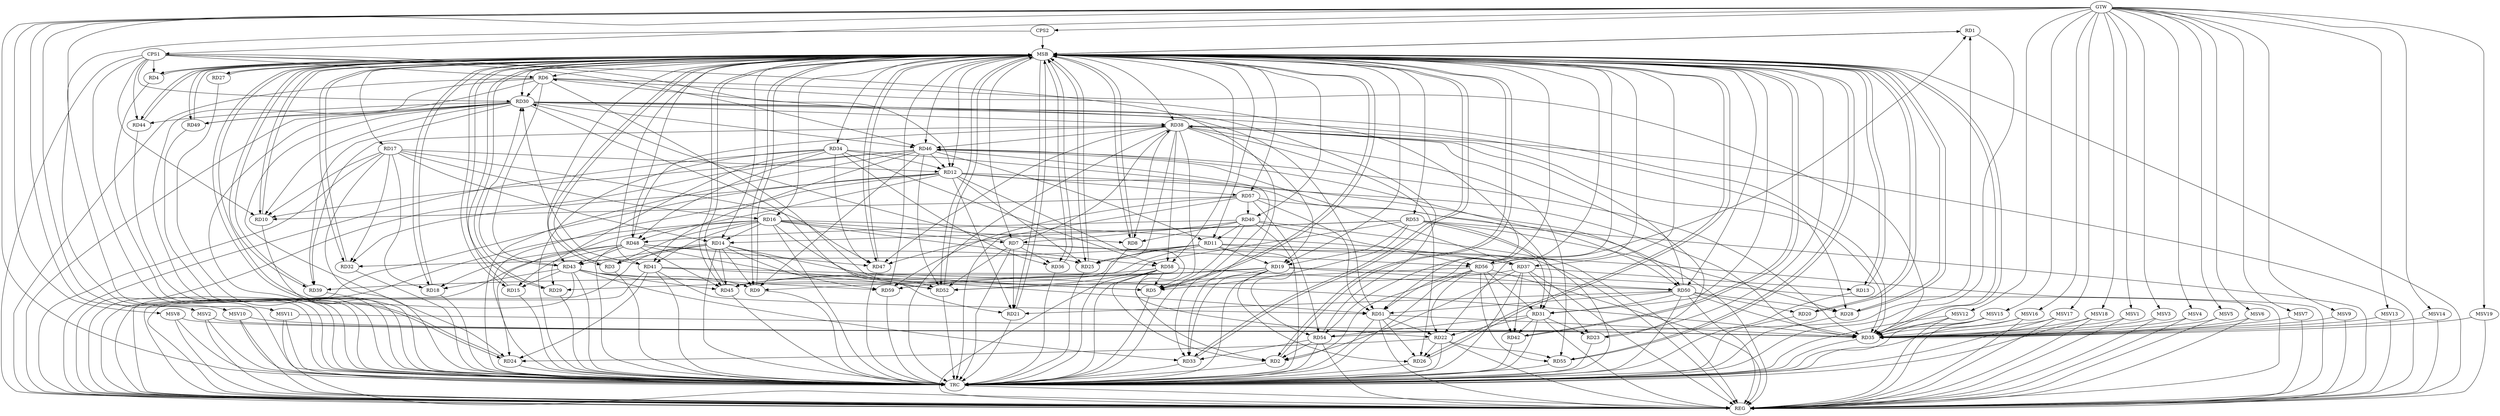 strict digraph G {
  RD1 [ label="RD1" ];
  RD2 [ label="RD2" ];
  RD3 [ label="RD3" ];
  RD4 [ label="RD4" ];
  RD5 [ label="RD5" ];
  RD6 [ label="RD6" ];
  RD7 [ label="RD7" ];
  RD8 [ label="RD8" ];
  RD9 [ label="RD9" ];
  RD10 [ label="RD10" ];
  RD11 [ label="RD11" ];
  RD12 [ label="RD12" ];
  RD13 [ label="RD13" ];
  RD14 [ label="RD14" ];
  RD15 [ label="RD15" ];
  RD16 [ label="RD16" ];
  RD17 [ label="RD17" ];
  RD18 [ label="RD18" ];
  RD19 [ label="RD19" ];
  RD20 [ label="RD20" ];
  RD21 [ label="RD21" ];
  RD22 [ label="RD22" ];
  RD23 [ label="RD23" ];
  RD24 [ label="RD24" ];
  RD25 [ label="RD25" ];
  RD26 [ label="RD26" ];
  RD27 [ label="RD27" ];
  RD28 [ label="RD28" ];
  RD29 [ label="RD29" ];
  RD30 [ label="RD30" ];
  RD31 [ label="RD31" ];
  RD32 [ label="RD32" ];
  RD33 [ label="RD33" ];
  RD34 [ label="RD34" ];
  RD35 [ label="RD35" ];
  RD36 [ label="RD36" ];
  RD37 [ label="RD37" ];
  RD38 [ label="RD38" ];
  RD39 [ label="RD39" ];
  RD40 [ label="RD40" ];
  RD41 [ label="RD41" ];
  RD42 [ label="RD42" ];
  RD43 [ label="RD43" ];
  RD44 [ label="RD44" ];
  RD45 [ label="RD45" ];
  RD46 [ label="RD46" ];
  RD47 [ label="RD47" ];
  RD48 [ label="RD48" ];
  RD49 [ label="RD49" ];
  RD50 [ label="RD50" ];
  RD51 [ label="RD51" ];
  RD52 [ label="RD52" ];
  RD53 [ label="RD53" ];
  RD54 [ label="RD54" ];
  RD55 [ label="RD55" ];
  RD56 [ label="RD56" ];
  RD57 [ label="RD57" ];
  RD58 [ label="RD58" ];
  RD59 [ label="RD59" ];
  CPS1 [ label="CPS1" ];
  CPS2 [ label="CPS2" ];
  GTW [ label="GTW" ];
  REG [ label="REG" ];
  MSB [ label="MSB" ];
  TRC [ label="TRC" ];
  MSV1 [ label="MSV1" ];
  MSV2 [ label="MSV2" ];
  MSV3 [ label="MSV3" ];
  MSV4 [ label="MSV4" ];
  MSV5 [ label="MSV5" ];
  MSV6 [ label="MSV6" ];
  MSV7 [ label="MSV7" ];
  MSV8 [ label="MSV8" ];
  MSV9 [ label="MSV9" ];
  MSV10 [ label="MSV10" ];
  MSV11 [ label="MSV11" ];
  MSV12 [ label="MSV12" ];
  MSV13 [ label="MSV13" ];
  MSV14 [ label="MSV14" ];
  MSV15 [ label="MSV15" ];
  MSV16 [ label="MSV16" ];
  MSV17 [ label="MSV17" ];
  MSV18 [ label="MSV18" ];
  MSV19 [ label="MSV19" ];
  RD54 -> RD1;
  RD56 -> RD1;
  RD12 -> RD2;
  RD37 -> RD2;
  RD54 -> RD2;
  RD56 -> RD2;
  RD58 -> RD2;
  RD14 -> RD3;
  RD16 -> RD3;
  RD14 -> RD5;
  RD19 -> RD5;
  RD38 -> RD5;
  RD41 -> RD5;
  RD53 -> RD5;
  RD58 -> RD5;
  RD6 -> RD30;
  RD6 -> RD35;
  RD6 -> RD43;
  RD6 -> RD49;
  RD6 -> RD51;
  RD6 -> RD52;
  RD54 -> RD6;
  RD16 -> RD7;
  RD7 -> RD21;
  RD7 -> RD30;
  RD7 -> RD36;
  RD7 -> RD38;
  RD40 -> RD7;
  RD7 -> RD52;
  RD7 -> RD56;
  RD16 -> RD8;
  RD38 -> RD8;
  RD40 -> RD8;
  RD11 -> RD9;
  RD14 -> RD9;
  RD43 -> RD9;
  RD46 -> RD9;
  RD17 -> RD10;
  RD30 -> RD10;
  RD46 -> RD10;
  RD57 -> RD10;
  RD11 -> RD19;
  RD11 -> RD25;
  RD11 -> RD32;
  RD11 -> RD37;
  RD40 -> RD11;
  RD11 -> RD45;
  RD46 -> RD11;
  RD17 -> RD12;
  RD12 -> RD21;
  RD12 -> RD25;
  RD12 -> RD31;
  RD12 -> RD32;
  RD34 -> RD12;
  RD12 -> RD35;
  RD46 -> RD12;
  RD12 -> RD48;
  RD12 -> RD57;
  RD37 -> RD13;
  RD16 -> RD14;
  RD17 -> RD14;
  RD14 -> RD43;
  RD14 -> RD45;
  RD14 -> RD51;
  RD53 -> RD14;
  RD14 -> RD59;
  RD43 -> RD15;
  RD48 -> RD15;
  RD17 -> RD16;
  RD16 -> RD24;
  RD16 -> RD37;
  RD16 -> RD41;
  RD16 -> RD52;
  RD16 -> RD58;
  RD17 -> RD18;
  RD17 -> RD32;
  RD17 -> RD47;
  RD43 -> RD18;
  RD48 -> RD18;
  RD19 -> RD26;
  RD19 -> RD33;
  RD38 -> RD19;
  RD19 -> RD39;
  RD19 -> RD45;
  RD19 -> RD50;
  RD53 -> RD19;
  RD19 -> RD59;
  RD50 -> RD20;
  RD30 -> RD21;
  RD50 -> RD21;
  RD22 -> RD24;
  RD22 -> RD26;
  RD31 -> RD22;
  RD51 -> RD22;
  RD22 -> RD55;
  RD56 -> RD22;
  RD58 -> RD22;
  RD31 -> RD23;
  RD37 -> RD23;
  RD38 -> RD23;
  RD30 -> RD24;
  RD41 -> RD24;
  RD38 -> RD25;
  RD48 -> RD25;
  RD38 -> RD26;
  RD51 -> RD26;
  RD30 -> RD28;
  RD50 -> RD28;
  RD53 -> RD28;
  RD34 -> RD29;
  RD37 -> RD29;
  RD30 -> RD35;
  RD30 -> RD38;
  RD30 -> RD39;
  RD41 -> RD30;
  RD43 -> RD30;
  RD30 -> RD44;
  RD30 -> RD46;
  RD30 -> RD49;
  RD30 -> RD51;
  RD31 -> RD42;
  RD50 -> RD31;
  RD53 -> RD31;
  RD31 -> RD54;
  RD56 -> RD31;
  RD43 -> RD33;
  RD46 -> RD33;
  RD54 -> RD33;
  RD34 -> RD36;
  RD34 -> RD47;
  RD34 -> RD48;
  RD34 -> RD50;
  RD34 -> RD58;
  RD38 -> RD35;
  RD41 -> RD35;
  RD46 -> RD35;
  RD50 -> RD35;
  RD51 -> RD35;
  RD37 -> RD42;
  RD37 -> RD46;
  RD38 -> RD39;
  RD38 -> RD46;
  RD38 -> RD47;
  RD48 -> RD38;
  RD50 -> RD38;
  RD38 -> RD55;
  RD38 -> RD58;
  RD40 -> RD48;
  RD40 -> RD54;
  RD40 -> RD56;
  RD57 -> RD40;
  RD46 -> RD41;
  RD41 -> RD51;
  RD56 -> RD42;
  RD43 -> RD45;
  RD48 -> RD43;
  RD43 -> RD59;
  RD48 -> RD45;
  RD58 -> RD45;
  RD46 -> RD50;
  RD46 -> RD52;
  RD48 -> RD47;
  RD53 -> RD47;
  RD48 -> RD52;
  RD50 -> RD51;
  RD58 -> RD50;
  RD57 -> RD51;
  RD53 -> RD52;
  RD56 -> RD52;
  RD57 -> RD54;
  RD56 -> RD55;
  RD57 -> RD59;
  CPS1 -> RD10;
  CPS1 -> RD33;
  CPS1 -> RD4;
  CPS1 -> RD6;
  CPS1 -> RD44;
  CPS1 -> RD30;
  CPS1 -> RD46;
  CPS1 -> RD12;
  GTW -> CPS1;
  GTW -> CPS2;
  RD6 -> REG;
  RD7 -> REG;
  RD11 -> REG;
  RD12 -> REG;
  RD14 -> REG;
  RD16 -> REG;
  RD17 -> REG;
  RD19 -> REG;
  RD22 -> REG;
  RD30 -> REG;
  RD31 -> REG;
  RD34 -> REG;
  RD37 -> REG;
  RD38 -> REG;
  RD40 -> REG;
  RD41 -> REG;
  RD43 -> REG;
  RD46 -> REG;
  RD48 -> REG;
  RD50 -> REG;
  RD51 -> REG;
  RD53 -> REG;
  RD54 -> REG;
  RD56 -> REG;
  RD57 -> REG;
  RD58 -> REG;
  CPS1 -> REG;
  RD1 -> MSB;
  MSB -> RD7;
  MSB -> RD11;
  MSB -> RD46;
  MSB -> RD53;
  MSB -> REG;
  RD2 -> MSB;
  MSB -> RD14;
  MSB -> RD26;
  MSB -> RD27;
  RD3 -> MSB;
  MSB -> RD19;
  MSB -> RD24;
  MSB -> RD38;
  MSB -> RD49;
  RD4 -> MSB;
  MSB -> RD3;
  MSB -> RD8;
  MSB -> RD31;
  MSB -> RD42;
  RD5 -> MSB;
  MSB -> RD6;
  MSB -> RD16;
  MSB -> RD41;
  MSB -> RD43;
  MSB -> RD44;
  MSB -> RD50;
  RD8 -> MSB;
  MSB -> RD9;
  MSB -> RD29;
  RD9 -> MSB;
  MSB -> RD35;
  MSB -> RD36;
  MSB -> RD40;
  MSB -> RD45;
  MSB -> RD52;
  MSB -> RD57;
  RD10 -> MSB;
  MSB -> RD1;
  MSB -> RD54;
  RD13 -> MSB;
  MSB -> RD5;
  MSB -> RD48;
  MSB -> RD56;
  RD15 -> MSB;
  MSB -> RD4;
  MSB -> RD20;
  MSB -> RD21;
  MSB -> RD33;
  MSB -> RD55;
  RD18 -> MSB;
  MSB -> RD17;
  MSB -> RD39;
  RD20 -> MSB;
  MSB -> RD30;
  MSB -> RD37;
  RD21 -> MSB;
  MSB -> RD10;
  RD23 -> MSB;
  MSB -> RD18;
  MSB -> RD34;
  MSB -> RD51;
  RD24 -> MSB;
  RD25 -> MSB;
  RD26 -> MSB;
  MSB -> RD15;
  MSB -> RD32;
  RD27 -> MSB;
  RD28 -> MSB;
  MSB -> RD25;
  MSB -> RD47;
  RD29 -> MSB;
  MSB -> RD13;
  RD32 -> MSB;
  MSB -> RD28;
  RD33 -> MSB;
  MSB -> RD2;
  MSB -> RD12;
  MSB -> RD58;
  RD35 -> MSB;
  RD36 -> MSB;
  RD39 -> MSB;
  RD42 -> MSB;
  RD44 -> MSB;
  RD45 -> MSB;
  RD47 -> MSB;
  RD49 -> MSB;
  RD52 -> MSB;
  MSB -> RD22;
  RD55 -> MSB;
  RD59 -> MSB;
  CPS2 -> MSB;
  RD1 -> TRC;
  RD2 -> TRC;
  RD3 -> TRC;
  RD4 -> TRC;
  RD5 -> TRC;
  RD6 -> TRC;
  RD7 -> TRC;
  RD8 -> TRC;
  RD9 -> TRC;
  RD10 -> TRC;
  RD11 -> TRC;
  RD12 -> TRC;
  RD13 -> TRC;
  RD14 -> TRC;
  RD15 -> TRC;
  RD16 -> TRC;
  RD17 -> TRC;
  RD18 -> TRC;
  RD19 -> TRC;
  RD20 -> TRC;
  RD21 -> TRC;
  RD22 -> TRC;
  RD23 -> TRC;
  RD24 -> TRC;
  RD25 -> TRC;
  RD26 -> TRC;
  RD27 -> TRC;
  RD28 -> TRC;
  RD29 -> TRC;
  RD30 -> TRC;
  RD31 -> TRC;
  RD32 -> TRC;
  RD33 -> TRC;
  RD34 -> TRC;
  RD35 -> TRC;
  RD36 -> TRC;
  RD37 -> TRC;
  RD38 -> TRC;
  RD39 -> TRC;
  RD40 -> TRC;
  RD41 -> TRC;
  RD42 -> TRC;
  RD43 -> TRC;
  RD44 -> TRC;
  RD45 -> TRC;
  RD46 -> TRC;
  RD47 -> TRC;
  RD48 -> TRC;
  RD49 -> TRC;
  RD50 -> TRC;
  RD51 -> TRC;
  RD52 -> TRC;
  RD53 -> TRC;
  RD54 -> TRC;
  RD55 -> TRC;
  RD56 -> TRC;
  RD57 -> TRC;
  RD58 -> TRC;
  RD59 -> TRC;
  CPS1 -> TRC;
  CPS2 -> TRC;
  GTW -> TRC;
  TRC -> REG;
  MSV1 -> RD35;
  MSV2 -> RD35;
  MSV3 -> RD35;
  MSV4 -> RD35;
  GTW -> MSV1;
  MSV1 -> REG;
  GTW -> MSV2;
  MSV2 -> REG;
  MSV2 -> TRC;
  GTW -> MSV3;
  MSV3 -> REG;
  GTW -> MSV4;
  MSV4 -> REG;
  MSV5 -> RD35;
  MSV6 -> RD35;
  MSV7 -> RD35;
  GTW -> MSV5;
  MSV5 -> REG;
  GTW -> MSV6;
  MSV6 -> REG;
  GTW -> MSV7;
  MSV7 -> REG;
  MSV8 -> RD35;
  MSV9 -> RD35;
  MSV10 -> RD35;
  GTW -> MSV8;
  MSV8 -> REG;
  MSV8 -> TRC;
  GTW -> MSV9;
  MSV9 -> REG;
  GTW -> MSV10;
  MSV10 -> REG;
  MSV10 -> TRC;
  MSV11 -> RD35;
  MSV12 -> RD35;
  GTW -> MSV11;
  MSV11 -> REG;
  MSV11 -> TRC;
  GTW -> MSV12;
  MSV12 -> REG;
  MSV12 -> TRC;
  MSV13 -> RD35;
  GTW -> MSV13;
  MSV13 -> REG;
  MSV14 -> RD35;
  MSV15 -> RD35;
  GTW -> MSV14;
  MSV14 -> REG;
  GTW -> MSV15;
  MSV15 -> REG;
  MSV15 -> TRC;
  MSV16 -> RD35;
  GTW -> MSV16;
  MSV16 -> REG;
  MSV16 -> TRC;
  MSV17 -> RD35;
  MSV18 -> RD35;
  GTW -> MSV17;
  MSV17 -> REG;
  MSV17 -> TRC;
  GTW -> MSV18;
  MSV18 -> REG;
  MSV18 -> TRC;
  MSV19 -> RD35;
  GTW -> MSV19;
  MSV19 -> REG;
}
